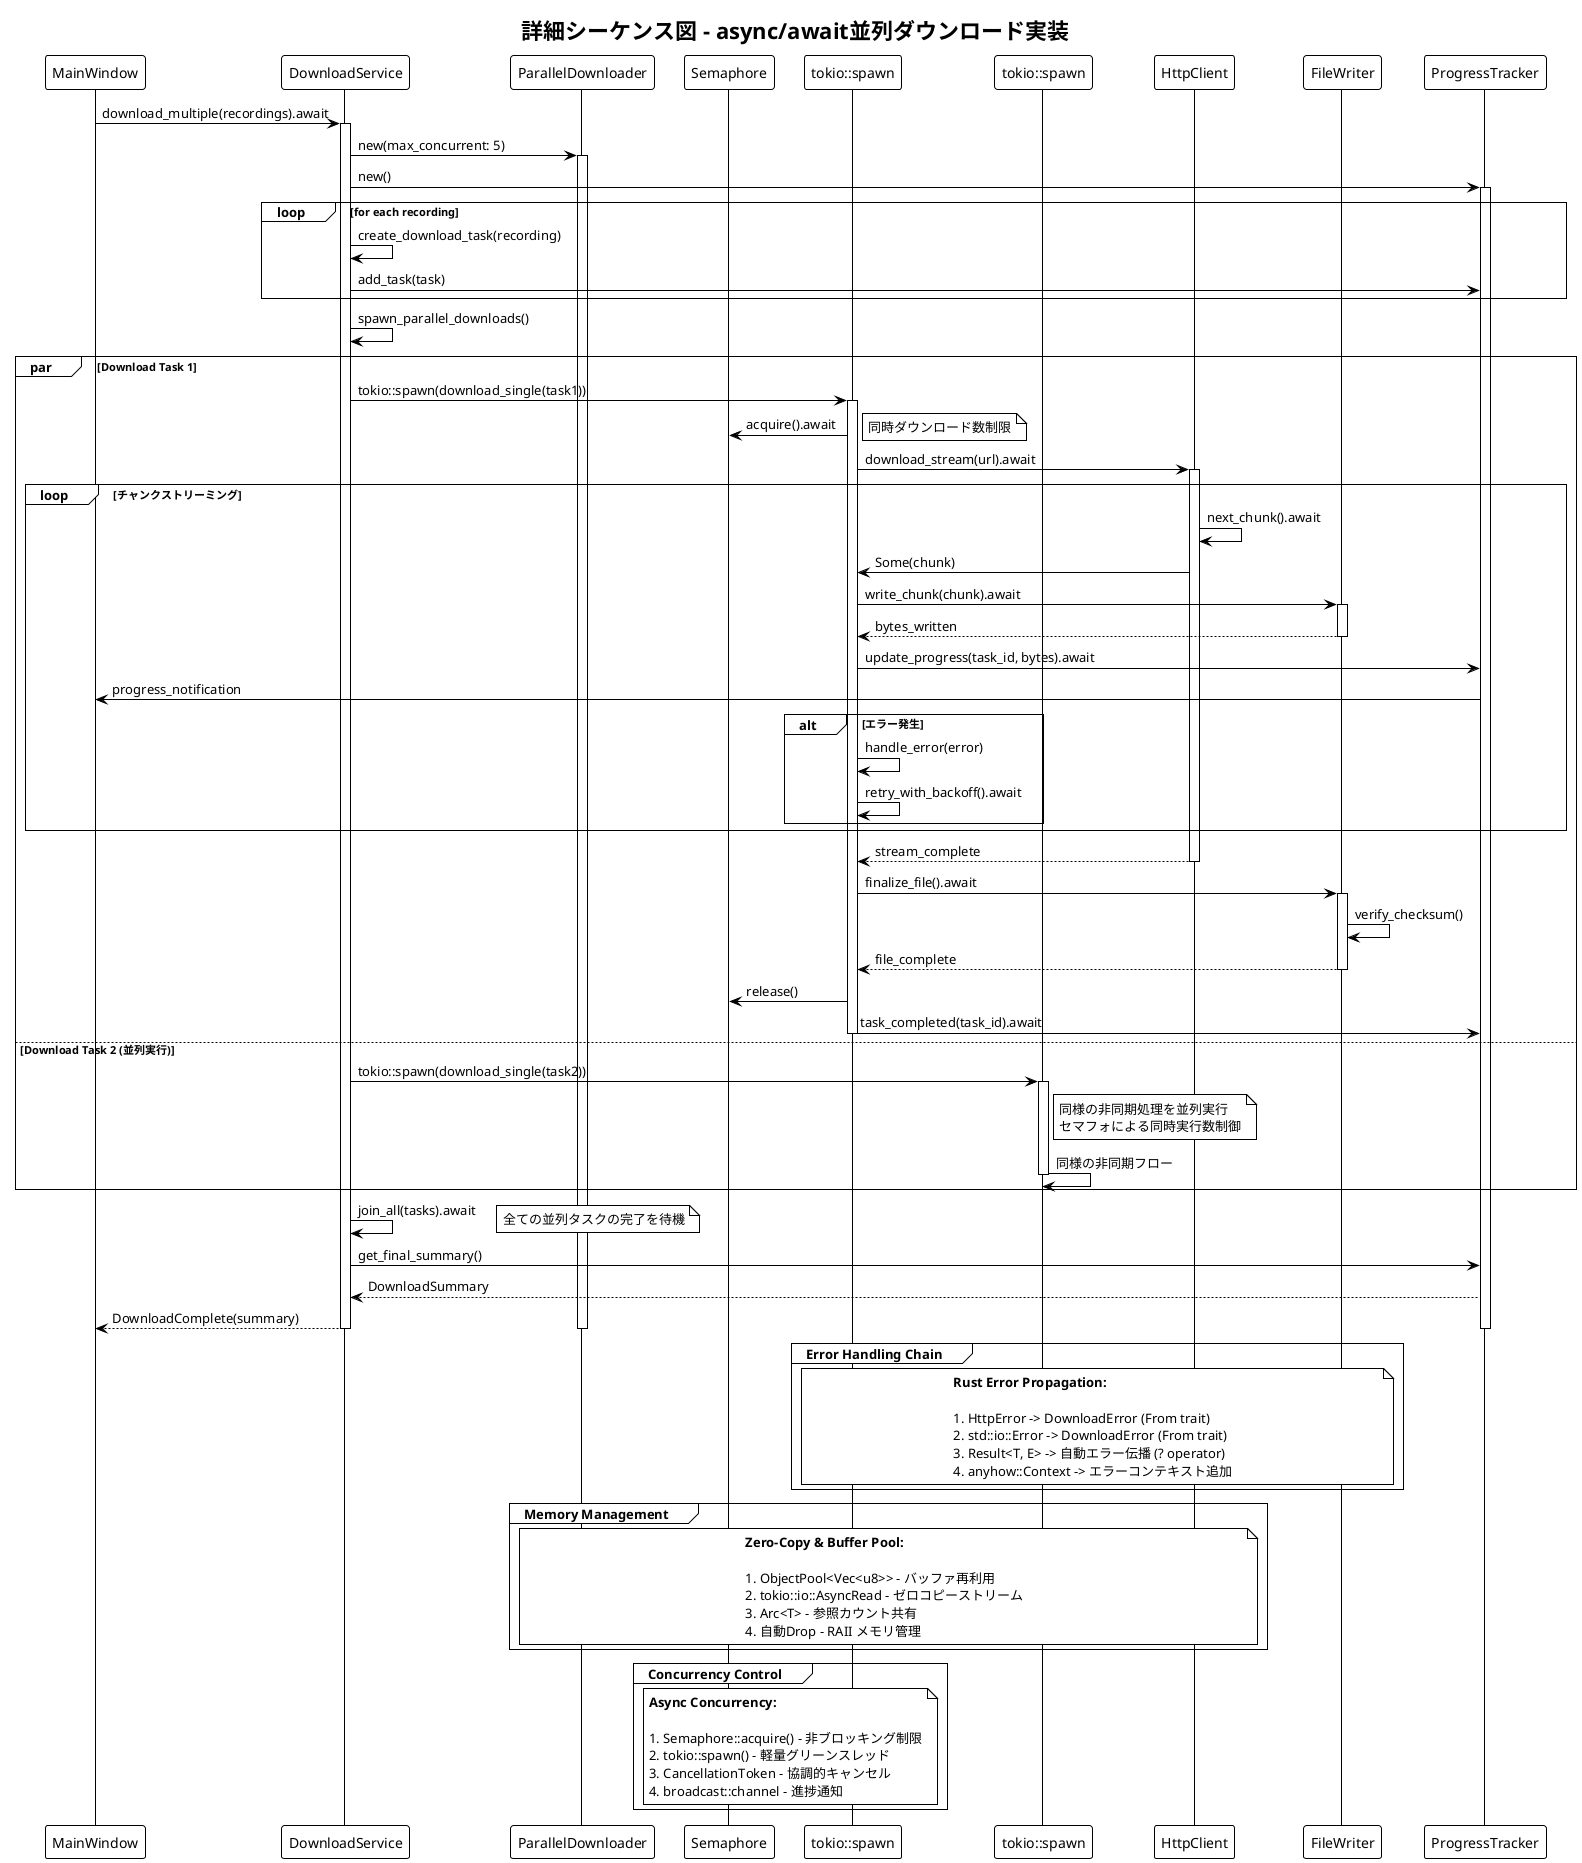 @startuml AsyncDownloadSequence
!theme plain
title 詳細シーケンス図 - async/await並列ダウンロード実装

participant "MainWindow" as ui
participant "DownloadService" as svc
participant "ParallelDownloader" as downloader
participant "Semaphore" as sem
participant "tokio::spawn" as spawn1
participant "tokio::spawn" as spawn2
participant "HttpClient" as http
participant "FileWriter" as writer
participant "ProgressTracker" as tracker

ui -> svc : download_multiple(recordings).await
activate svc

svc -> downloader : new(max_concurrent: 5)
activate downloader

svc -> tracker : new()
activate tracker

loop for each recording
    svc -> svc : create_download_task(recording)
    svc -> tracker : add_task(task)
end

svc -> svc : spawn_parallel_downloads()

par Download Task 1
    svc -> spawn1 : tokio::spawn(download_single(task1))
    activate spawn1
    
    spawn1 -> sem : acquire().await
    note right : 同時ダウンロード数制限
    
    spawn1 -> http : download_stream(url).await
    activate http
    
    loop チャンクストリーミング
        http -> http : next_chunk().await
        http -> spawn1 : Some(chunk)
        
        spawn1 -> writer : write_chunk(chunk).await
        activate writer
        writer --> spawn1 : bytes_written
        deactivate writer
        
        spawn1 -> tracker : update_progress(task_id, bytes).await
        tracker -> ui : progress_notification
        
        alt エラー発生
            spawn1 -> spawn1 : handle_error(error)
            spawn1 -> spawn1 : retry_with_backoff().await
        end
    end
    
    http --> spawn1 : stream_complete
    deactivate http
    
    spawn1 -> writer : finalize_file().await
    activate writer
    writer -> writer : verify_checksum()
    writer --> spawn1 : file_complete
    deactivate writer
    
    spawn1 -> sem : release()
    spawn1 -> tracker : task_completed(task_id).await
    
    deactivate spawn1
    
else Download Task 2 (並列実行)
    svc -> spawn2 : tokio::spawn(download_single(task2))
    activate spawn2
    
    note right of spawn2
        同様の非同期処理を並列実行
        セマフォによる同時実行数制御
    end note
    
    spawn2 -> spawn2 : 同様の非同期フロー
    
    deactivate spawn2
end

' 全タスク完了待機
svc -> svc : join_all(tasks).await
note right : 全ての並列タスクの完了を待機

svc -> tracker : get_final_summary()
tracker --> svc : DownloadSummary

svc --> ui : DownloadComplete(summary)

deactivate tracker
deactivate downloader
deactivate svc

' エラーハンドリング詳細
group Error Handling Chain
    note over spawn1, writer
        **Rust Error Propagation:**
        
        1. HttpError -> DownloadError (From trait)
        2. std::io::Error -> DownloadError (From trait)
        3. Result<T, E> -> 自動エラー伝播 (? operator)
        4. anyhow::Context -> エラーコンテキスト追加
    end note
end

' メモリ管理詳細
group Memory Management
    note over downloader, http
        **Zero-Copy & Buffer Pool:**
        
        1. ObjectPool<Vec<u8>> - バッファ再利用
        2. tokio::io::AsyncRead - ゼロコピーストリーム
        3. Arc<T> - 参照カウント共有
        4. 自動Drop - RAII メモリ管理
    end note
end

' 並行性制御
group Concurrency Control
    note over sem, spawn1
        **Async Concurrency:**
        
        1. Semaphore::acquire() - 非ブロッキング制限
        2. tokio::spawn() - 軽量グリーンスレッド
        3. CancellationToken - 協調的キャンセル
        4. broadcast::channel - 進捗通知
    end note
end

@enduml